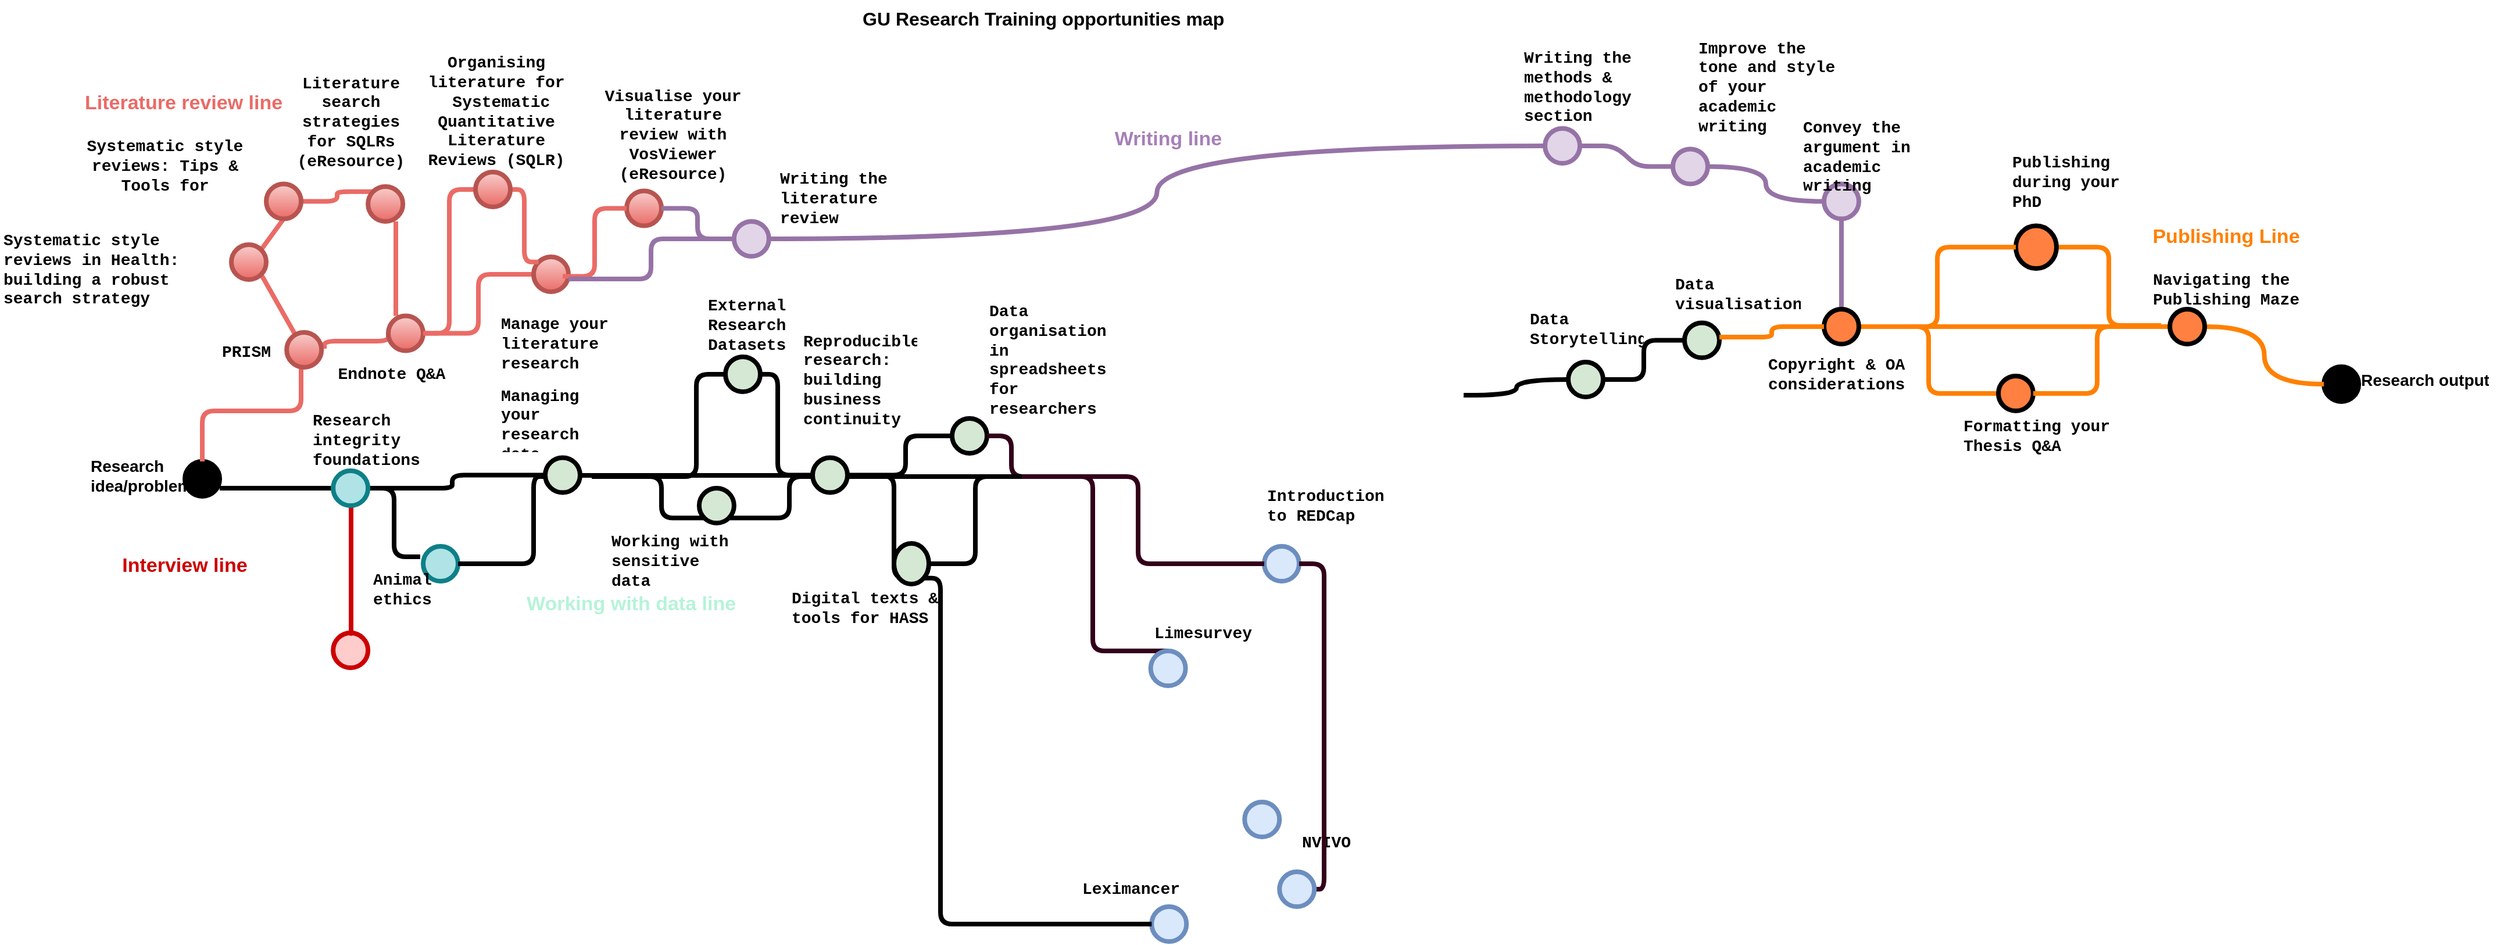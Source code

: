 <mxfile version="20.8.3" type="github">
  <diagram id="yPxyJZ8AM_hMuL3Unpa9" name="Train-ing map">
    <mxGraphModel dx="2534" dy="874" grid="1" gridSize="10" guides="1" tooltips="1" connect="1" arrows="1" fold="1" page="1" pageScale="1" pageWidth="1100" pageHeight="850" math="0" shadow="0">
      <root>
        <mxCell id="0" />
        <mxCell id="1" parent="0" />
        <mxCell id="uWUnNED6HEl2aK5fdaIb-10" value="" style="verticalLabelPosition=bottom;verticalAlign=top;html=1;strokeWidth=4;shape=mxgraph.flowchart.on-page_reference;plain-blue;gradientColor=none;fillColor=#000000;strokeColor=#000000;rounded=1;" parent="1" vertex="1">
          <mxGeometry x="-510" y="417" width="30" height="30" as="geometry" />
        </mxCell>
        <mxCell id="uWUnNED6HEl2aK5fdaIb-80" value="" style="edgeStyle=orthogonalEdgeStyle;curved=1;rounded=1;orthogonalLoop=1;jettySize=auto;html=1;endArrow=none;endFill=0;strokeWidth=4;fontSize=12;verticalAlign=top;fillColor=#e1d5e7;strokeColor=#9673a6;gradientColor=#EA6B66;startArrow=none;exitX=0.5;exitY=1;exitDx=0;exitDy=0;exitPerimeter=0;" parent="1" source="DearfV66aNQ_4xWSn69P-69" edge="1">
          <mxGeometry relative="1" as="geometry">
            <mxPoint x="915" y="290" as="targetPoint" />
            <mxPoint x="370" y="281" as="sourcePoint" />
          </mxGeometry>
        </mxCell>
        <mxCell id="DearfV66aNQ_4xWSn69P-120" style="edgeStyle=elbowEdgeStyle;rounded=0;orthogonalLoop=1;jettySize=auto;html=1;exitX=1;exitY=0.5;exitDx=0;exitDy=0;exitPerimeter=0;strokeColor=#FF8000;fontFamily=Courier New;fontSize=17;fontColor=#ff8000;" edge="1" parent="1" source="uWUnNED6HEl2aK5fdaIb-109">
          <mxGeometry relative="1" as="geometry">
            <mxPoint x="1350" y="357" as="targetPoint" />
          </mxGeometry>
        </mxCell>
        <mxCell id="uWUnNED6HEl2aK5fdaIb-109" value="" style="verticalLabelPosition=bottom;verticalAlign=top;html=1;strokeWidth=4;shape=mxgraph.flowchart.on-page_reference;plain-blue;gradientColor=none;strokeColor=#000000;fillColor=#000000;rounded=1;" parent="1" vertex="1">
          <mxGeometry x="1330" y="335.5" width="30" height="30" as="geometry" />
        </mxCell>
        <mxCell id="uWUnNED6HEl2aK5fdaIb-13" value="Systematic style reviews: Tips &amp;amp; Tools for getting from start to finish" style="text;html=1;strokeColor=none;fillColor=none;align=center;verticalAlign=middle;whiteSpace=wrap;overflow=hidden;fontSize=14;fontStyle=1;fontFamily=Courier New;rounded=1;" parent="1" vertex="1">
          <mxGeometry x="-597.76" y="135.75" width="141.62" height="55" as="geometry" />
        </mxCell>
        <mxCell id="uWUnNED6HEl2aK5fdaIb-19" value="" style="verticalLabelPosition=bottom;verticalAlign=top;html=1;strokeWidth=4;shape=mxgraph.flowchart.on-page_reference;strokeColor=#9673a6;fillColor=#e1d5e7;rounded=1;" parent="1" vertex="1">
          <mxGeometry x="-37.57" y="210.5" width="30" height="30" as="geometry" />
        </mxCell>
        <mxCell id="uWUnNED6HEl2aK5fdaIb-20" value="Systematic style reviews in Health: building a robust search strategy" style="text;html=1;strokeColor=none;fillColor=none;align=left;verticalAlign=middle;whiteSpace=wrap;overflow=hidden;fontSize=14;fontStyle=1;fontFamily=Courier New;rounded=1;" parent="1" vertex="1">
          <mxGeometry x="-668.37" y="214.25" width="200" height="74.5" as="geometry" />
        </mxCell>
        <mxCell id="uWUnNED6HEl2aK5fdaIb-71" value="" style="edgeStyle=elbowEdgeStyle;rounded=1;orthogonalLoop=1;jettySize=auto;html=1;endArrow=none;endFill=0;strokeWidth=4;startArrow=none;" parent="1" source="DearfV66aNQ_4xWSn69P-107" target="uWUnNED6HEl2aK5fdaIb-70" edge="1">
          <mxGeometry relative="1" as="geometry">
            <Array as="points">
              <mxPoint x="110" y="410" />
              <mxPoint x="200" y="430" />
            </Array>
          </mxGeometry>
        </mxCell>
        <mxCell id="uWUnNED6HEl2aK5fdaIb-69" value="" style="verticalLabelPosition=bottom;verticalAlign=top;html=1;strokeWidth=4;shape=mxgraph.flowchart.on-page_reference;plain-purple;gradientColor=none;strokeColor=#000000;fillColor=#D5E8D4;rounded=1;" parent="1" vertex="1">
          <mxGeometry x="-200" y="413.75" width="30" height="30" as="geometry" />
        </mxCell>
        <mxCell id="uWUnNED6HEl2aK5fdaIb-78" value="" style="edgeStyle=elbowEdgeStyle;rounded=1;orthogonalLoop=1;jettySize=auto;html=1;endArrow=none;endFill=0;strokeWidth=4;startArrow=none;fontSize=12;verticalAlign=top;fillColor=#dae8fc;strokeColor=#33001A;entryX=0.5;entryY=0;entryDx=0;entryDy=0;entryPerimeter=0;" parent="1" target="uWUnNED6HEl2aK5fdaIb-84" edge="1">
          <mxGeometry relative="1" as="geometry">
            <mxPoint x="206" y="430" as="sourcePoint" />
            <mxPoint x="250" y="430" as="targetPoint" />
          </mxGeometry>
        </mxCell>
        <mxCell id="uWUnNED6HEl2aK5fdaIb-70" value="" style="verticalLabelPosition=bottom;verticalAlign=top;html=1;strokeWidth=4;shape=mxgraph.flowchart.on-page_reference;plain-purple;gradientColor=none;strokeColor=#000000;fillColor=#D5E8D4;rounded=1;" parent="1" vertex="1">
          <mxGeometry x="150" y="379.94" width="30" height="30" as="geometry" />
        </mxCell>
        <mxCell id="uWUnNED6HEl2aK5fdaIb-96" value="" style="edgeStyle=elbowEdgeStyle;rounded=1;orthogonalLoop=1;jettySize=auto;html=1;endArrow=none;endFill=0;strokeWidth=4;fontFamily=Courier New;fontColor=#009900;" parent="1" source="uWUnNED6HEl2aK5fdaIb-77" target="uWUnNED6HEl2aK5fdaIb-95" edge="1">
          <mxGeometry relative="1" as="geometry" />
        </mxCell>
        <mxCell id="uWUnNED6HEl2aK5fdaIb-95" value="" style="verticalLabelPosition=bottom;verticalAlign=top;html=1;strokeWidth=4;shape=mxgraph.flowchart.on-page_reference;plain-purple;gradientColor=none;strokeColor=#000000;fillColor=#D5E8D4;rounded=1;" parent="1" vertex="1">
          <mxGeometry x="780" y="297.75" width="30" height="30" as="geometry" />
        </mxCell>
        <mxCell id="uWUnNED6HEl2aK5fdaIb-86" value="Manage your literature research" style="text;html=1;strokeColor=none;fillColor=none;align=left;verticalAlign=middle;whiteSpace=wrap;overflow=hidden;fontSize=14;fontStyle=1;fontFamily=Courier New;rounded=1;" parent="1" vertex="1">
          <mxGeometry x="-240" y="286" width="110" height="60" as="geometry" />
        </mxCell>
        <mxCell id="uWUnNED6HEl2aK5fdaIb-88" value="Research idea/problem" style="text;html=1;strokeColor=none;fillColor=none;align=left;verticalAlign=middle;whiteSpace=wrap;overflow=hidden;fontSize=14;fontStyle=1;fontColor=#000000;rounded=1;" parent="1" vertex="1">
          <mxGeometry x="-593.25" y="406" width="113.25" height="45" as="geometry" />
        </mxCell>
        <mxCell id="uWUnNED6HEl2aK5fdaIb-90" value="Literature review line" style="text;html=1;strokeColor=none;fillColor=none;align=left;verticalAlign=middle;whiteSpace=wrap;overflow=hidden;fontSize=17;fontStyle=1;fontColor=#EA6B66;rounded=1;" parent="1" vertex="1">
          <mxGeometry x="-597.76" y="95.25" width="176.75" height="27.75" as="geometry" />
        </mxCell>
        <mxCell id="uWUnNED6HEl2aK5fdaIb-107" value="" style="edgeStyle=elbowEdgeStyle;rounded=1;orthogonalLoop=1;jettySize=auto;html=1;endArrow=none;endFill=0;strokeWidth=4;fontFamily=Helvetica;fontColor=default;startArrow=none;strokeColor=#FF8000;fontSize=12;verticalAlign=top;fillColor=#ff8040;gradientColor=none;" parent="1" source="DearfV66aNQ_4xWSn69P-78" target="uWUnNED6HEl2aK5fdaIb-106" edge="1">
          <mxGeometry relative="1" as="geometry" />
        </mxCell>
        <mxCell id="DearfV66aNQ_4xWSn69P-82" style="edgeStyle=elbowEdgeStyle;rounded=1;orthogonalLoop=1;jettySize=auto;html=1;strokeColor=#FF8000;fontFamily=Helvetica;fontSize=12;fontColor=default;endArrow=none;endFill=0;strokeWidth=4;startArrow=none;verticalAlign=top;fillColor=#ff8040;gradientColor=none;exitX=1;exitY=0.5;exitDx=0;exitDy=0;exitPerimeter=0;" edge="1" parent="1" source="uWUnNED6HEl2aK5fdaIb-104">
          <mxGeometry relative="1" as="geometry">
            <mxPoint x="1190" y="300" as="targetPoint" />
            <mxPoint x="1180" y="230" as="sourcePoint" />
          </mxGeometry>
        </mxCell>
        <mxCell id="uWUnNED6HEl2aK5fdaIb-104" value="" style="verticalLabelPosition=bottom;verticalAlign=top;html=1;strokeWidth=4;shape=mxgraph.flowchart.on-page_reference;plain-purple;gradientColor=none;strokeColor=#000000;fillColor=#ff8040;rounded=1;" parent="1" vertex="1">
          <mxGeometry x="1065" y="214.25" width="35" height="36.75" as="geometry" />
        </mxCell>
        <mxCell id="uWUnNED6HEl2aK5fdaIb-115" style="edgeStyle=orthogonalEdgeStyle;curved=1;rounded=1;orthogonalLoop=1;jettySize=auto;html=1;entryX=0;entryY=0.5;entryDx=0;entryDy=0;entryPerimeter=0;endArrow=none;endFill=0;strokeWidth=4;fontFamily=Helvetica;fontColor=default;strokeColor=#FF8000;startArrow=none;fontSize=12;verticalAlign=top;fillColor=#ff8040;gradientColor=none;" parent="1" source="uWUnNED6HEl2aK5fdaIb-106" target="uWUnNED6HEl2aK5fdaIb-109" edge="1">
          <mxGeometry relative="1" as="geometry" />
        </mxCell>
        <mxCell id="uWUnNED6HEl2aK5fdaIb-106" value="" style="verticalLabelPosition=bottom;verticalAlign=top;html=1;strokeWidth=4;shape=mxgraph.flowchart.on-page_reference;plain-purple;gradientColor=none;strokeColor=#000000;fillColor=#ff8040;rounded=1;" parent="1" vertex="1">
          <mxGeometry x="1197.5" y="286" width="30" height="30" as="geometry" />
        </mxCell>
        <UserObject label="GU Research Training opportunities map" link="https://nvie.com/posts/a-successful-git-branching-model/" id="9hBKPDzoitwpIBdzFDQ7-2">
          <mxCell style="text;whiteSpace=wrap;html=1;fontStyle=1;fontSize=16;rounded=1;" parent="1" vertex="1">
            <mxGeometry x="70.75" y="20" width="427.75" height="20" as="geometry" />
          </mxCell>
        </UserObject>
        <mxCell id="9hBKPDzoitwpIBdzFDQ7-15" value="Research output" style="text;html=1;strokeColor=none;fillColor=none;align=left;verticalAlign=middle;whiteSpace=wrap;overflow=hidden;fontSize=14;fontStyle=1;fontColor=#000000;rounded=1;fontFamily=Helvetica;" parent="1" vertex="1">
          <mxGeometry x="1360" y="306" width="120" height="81" as="geometry" />
        </mxCell>
        <mxCell id="DearfV66aNQ_4xWSn69P-24" value="" style="rounded=1;html=1;jettySize=auto;orthogonalLoop=1;plain-blue;endArrow=none;endFill=0;strokeWidth=4;strokeColor=#EA6B66;startArrow=none;edgeStyle=elbowEdgeStyle;" edge="1" parent="1" source="DearfV66aNQ_4xWSn69P-27" target="9hBKPDzoitwpIBdzFDQ7-16">
          <mxGeometry x="292.25" y="211" as="geometry">
            <mxPoint x="310" y="150" as="targetPoint" />
            <mxPoint x="-331.75" y="384" as="sourcePoint" />
          </mxGeometry>
        </mxCell>
        <mxCell id="DearfV66aNQ_4xWSn69P-25" value="" style="rounded=1;html=1;jettySize=auto;orthogonalLoop=1;plain-blue;endArrow=none;endFill=0;strokeWidth=4;strokeColor=#EA6B66;exitX=0.5;exitY=0;exitDx=0;exitDy=0;exitPerimeter=0;entryX=1;entryY=0.75;entryDx=0;entryDy=0;edgeStyle=elbowEdgeStyle;" edge="1" parent="1" source="uWUnNED6HEl2aK5fdaIb-10" target="DearfV66aNQ_4xWSn69P-75">
          <mxGeometry x="292.25" y="211" as="geometry">
            <mxPoint x="310" y="150" as="targetPoint" />
            <mxPoint x="-331.75" y="384" as="sourcePoint" />
          </mxGeometry>
        </mxCell>
        <mxCell id="DearfV66aNQ_4xWSn69P-31" value="Literature search strategies for SQLRs (eResource)" style="text;whiteSpace=wrap;html=1;fontSize=14;fontFamily=Courier New;fontColor=default;align=center;verticalAlign=middle;fontStyle=1;rounded=1;" vertex="1" parent="1">
          <mxGeometry x="-422.43" y="80" width="110" height="90" as="geometry" />
        </mxCell>
        <mxCell id="DearfV66aNQ_4xWSn69P-46" style="rounded=1;orthogonalLoop=1;jettySize=auto;html=1;exitX=0.855;exitY=0.145;exitDx=0;exitDy=0;exitPerimeter=0;entryX=0.5;entryY=1;entryDx=0;entryDy=0;entryPerimeter=0;strokeColor=#EA6B66;fontFamily=Helvetica;fontSize=11;fontColor=default;endArrow=none;gradientColor=#7EA6E0;fillColor=#DAE8FC;endFill=0;strokeWidth=4;" edge="1" parent="1" source="DearfV66aNQ_4xWSn69P-22" target="DearfV66aNQ_4xWSn69P-13">
          <mxGeometry relative="1" as="geometry" />
        </mxCell>
        <mxCell id="DearfV66aNQ_4xWSn69P-50" style="rounded=1;orthogonalLoop=1;jettySize=auto;html=1;entryX=0;entryY=0.5;entryDx=0;entryDy=0;entryPerimeter=0;strokeColor=#EA6B66;fontFamily=Helvetica;fontSize=11;fontColor=default;endArrow=none;gradientColor=#7EA6E0;fillColor=#DAE8FC;endFill=0;strokeWidth=4;startArrow=none;edgeStyle=elbowEdgeStyle;elbow=vertical;" edge="1" parent="1" target="9hBKPDzoitwpIBdzFDQ7-16">
          <mxGeometry relative="1" as="geometry">
            <mxPoint x="-390" y="320" as="sourcePoint" />
          </mxGeometry>
        </mxCell>
        <mxCell id="DearfV66aNQ_4xWSn69P-93" style="rounded=1;orthogonalLoop=1;jettySize=auto;html=1;exitX=0.855;exitY=0.855;exitDx=0;exitDy=0;exitPerimeter=0;entryX=1;entryY=0.25;entryDx=0;entryDy=0;strokeColor=#EA6B66;fontFamily=Helvetica;fontSize=11;fontColor=default;endArrow=none;gradientColor=#7EA6E0;fillColor=#DAE8FC;endFill=0;strokeWidth=4;" edge="1" parent="1" source="DearfV66aNQ_4xWSn69P-22" target="DearfV66aNQ_4xWSn69P-75">
          <mxGeometry relative="1" as="geometry" />
        </mxCell>
        <mxCell id="DearfV66aNQ_4xWSn69P-22" value="" style="verticalLabelPosition=bottom;verticalAlign=top;html=1;strokeWidth=4;shape=mxgraph.flowchart.on-page_reference;plain-blue;gradientColor=#EA6B66;strokeColor=#B85450;fillColor=#F8CECC;rounded=1;" vertex="1" parent="1">
          <mxGeometry x="-470" y="230.5" width="30" height="30" as="geometry" />
        </mxCell>
        <mxCell id="DearfV66aNQ_4xWSn69P-53" value="" style="edgeStyle=elbowEdgeStyle;rounded=1;orthogonalLoop=1;jettySize=auto;html=1;strokeColor=#EA6B66;fontFamily=Helvetica;fontSize=11;fontColor=default;endArrow=none;gradientColor=#7EA6E0;fillColor=#DAE8FC;endFill=0;strokeWidth=4;startArrow=none;" edge="1" parent="1" source="9hBKPDzoitwpIBdzFDQ7-16" target="DearfV66aNQ_4xWSn69P-52">
          <mxGeometry relative="1" as="geometry">
            <mxPoint x="-70" y="240" as="sourcePoint" />
          </mxGeometry>
        </mxCell>
        <mxCell id="9hBKPDzoitwpIBdzFDQ7-16" value="" style="verticalLabelPosition=bottom;verticalAlign=top;html=1;strokeWidth=4;shape=mxgraph.flowchart.on-page_reference;plain-blue;gradientColor=#EA6B66;strokeColor=#B85450;fillColor=#F8CECC;rounded=1;" parent="1" vertex="1">
          <mxGeometry x="-335" y="291.75" width="30" height="30" as="geometry" />
        </mxCell>
        <mxCell id="DearfV66aNQ_4xWSn69P-34" value="Endnote Q&amp;A" style="text;whiteSpace=wrap;html=1;fontSize=14;fontFamily=Courier New;fontColor=default;align=center;verticalAlign=middle;fontStyle=1;rounded=1;" vertex="1" parent="1">
          <mxGeometry x="-392.43" y="321.5" width="120" height="40" as="geometry" />
        </mxCell>
        <mxCell id="DearfV66aNQ_4xWSn69P-37" value="" style="edgeStyle=elbowEdgeStyle;rounded=1;orthogonalLoop=1;jettySize=auto;html=1;fontSize=11;endArrow=none;endFill=0;strokeWidth=4;entryX=0;entryY=0.5;entryDx=0;entryDy=0;entryPerimeter=0;fillColor=#DAE8FC;strokeColor=#EA6B66;gradientColor=#7EA6E0;startArrow=none;" edge="1" parent="1" source="9hBKPDzoitwpIBdzFDQ7-16" target="DearfV66aNQ_4xWSn69P-35">
          <mxGeometry relative="1" as="geometry">
            <mxPoint x="650" y="120" as="targetPoint" />
            <mxPoint x="-15" y="210" as="sourcePoint" />
          </mxGeometry>
        </mxCell>
        <mxCell id="DearfV66aNQ_4xWSn69P-35" value="" style="verticalLabelPosition=bottom;verticalAlign=top;html=1;strokeWidth=4;shape=mxgraph.flowchart.on-page_reference;plain-blue;gradientColor=#EA6B66;strokeColor=#B85450;fillColor=#F8CECC;rounded=1;" vertex="1" parent="1">
          <mxGeometry x="-210" y="241" width="30" height="30" as="geometry" />
        </mxCell>
        <mxCell id="DearfV66aNQ_4xWSn69P-48" style="rounded=1;orthogonalLoop=1;jettySize=auto;html=1;exitX=1;exitY=0.5;exitDx=0;exitDy=0;exitPerimeter=0;entryX=0.145;entryY=0.145;entryDx=0;entryDy=0;entryPerimeter=0;strokeColor=#EA6B66;fontFamily=Helvetica;fontSize=11;fontColor=default;endArrow=none;gradientColor=#7EA6E0;fillColor=#DAE8FC;endFill=0;strokeWidth=4;edgeStyle=elbowEdgeStyle;" edge="1" parent="1" source="DearfV66aNQ_4xWSn69P-13" target="DearfV66aNQ_4xWSn69P-27">
          <mxGeometry relative="1" as="geometry" />
        </mxCell>
        <mxCell id="DearfV66aNQ_4xWSn69P-13" value="" style="verticalLabelPosition=bottom;verticalAlign=top;html=1;strokeWidth=4;shape=mxgraph.flowchart.on-page_reference;plain-blue;gradientColor=#EA6B66;strokeColor=#B85450;fillColor=#F8CECC;rounded=1;" vertex="1" parent="1">
          <mxGeometry x="-440" y="178.25" width="30" height="30" as="geometry" />
        </mxCell>
        <mxCell id="DearfV66aNQ_4xWSn69P-27" value="" style="verticalLabelPosition=bottom;verticalAlign=top;html=1;strokeWidth=4;shape=mxgraph.flowchart.on-page_reference;plain-blue;gradientColor=#EA6B66;strokeColor=#B85450;fillColor=#F8CECC;rounded=1;" vertex="1" parent="1">
          <mxGeometry x="-352.43" y="180.5" width="30" height="30" as="geometry" />
        </mxCell>
        <mxCell id="DearfV66aNQ_4xWSn69P-57" style="edgeStyle=elbowEdgeStyle;rounded=1;orthogonalLoop=1;jettySize=auto;html=1;exitX=1;exitY=0.5;exitDx=0;exitDy=0;exitPerimeter=0;entryX=0.145;entryY=0.145;entryDx=0;entryDy=0;entryPerimeter=0;strokeColor=#EA6B66;fontFamily=Helvetica;fontSize=11;fontColor=default;endArrow=none;gradientColor=#7EA6E0;fillColor=#DAE8FC;endFill=0;strokeWidth=4;startArrow=none;" edge="1" parent="1" source="DearfV66aNQ_4xWSn69P-52" target="DearfV66aNQ_4xWSn69P-35">
          <mxGeometry relative="1" as="geometry" />
        </mxCell>
        <mxCell id="DearfV66aNQ_4xWSn69P-52" value="" style="verticalLabelPosition=bottom;verticalAlign=top;html=1;strokeWidth=4;shape=mxgraph.flowchart.on-page_reference;plain-blue;gradientColor=#EA6B66;strokeColor=#B85450;fillColor=#F8CECC;rounded=1;" vertex="1" parent="1">
          <mxGeometry x="-260" y="168" width="30" height="30" as="geometry" />
        </mxCell>
        <mxCell id="DearfV66aNQ_4xWSn69P-59" value="Writing the literature review" style="text;html=1;strokeColor=none;fillColor=none;align=left;verticalAlign=middle;whiteSpace=wrap;overflow=hidden;fontSize=14;fontStyle=1;fontFamily=Courier New;rounded=1;" vertex="1" parent="1">
          <mxGeometry y="160.5" width="110" height="60" as="geometry" />
        </mxCell>
        <mxCell id="DearfV66aNQ_4xWSn69P-62" value="" style="edgeStyle=orthogonalEdgeStyle;curved=1;rounded=1;orthogonalLoop=1;jettySize=auto;html=1;endArrow=none;endFill=0;strokeWidth=4;entryX=0;entryY=0.5;entryDx=0;entryDy=0;entryPerimeter=0;fontSize=12;verticalAlign=top;fillColor=#e1d5e7;strokeColor=#9673a6;gradientColor=#EA6B66;" edge="1" parent="1" source="uWUnNED6HEl2aK5fdaIb-19" target="DearfV66aNQ_4xWSn69P-60">
          <mxGeometry relative="1" as="geometry">
            <mxPoint x="1150" y="325" as="targetPoint" />
            <mxPoint x="550" y="281" as="sourcePoint" />
          </mxGeometry>
        </mxCell>
        <mxCell id="DearfV66aNQ_4xWSn69P-60" value="" style="verticalLabelPosition=bottom;verticalAlign=top;html=1;strokeWidth=4;shape=mxgraph.flowchart.on-page_reference;strokeColor=#9673a6;fillColor=#e1d5e7;rounded=1;" vertex="1" parent="1">
          <mxGeometry x="660" y="130.5" width="30" height="30" as="geometry" />
        </mxCell>
        <mxCell id="DearfV66aNQ_4xWSn69P-63" value="Writing the methods &amp;amp; methodology section" style="text;html=1;strokeColor=none;fillColor=none;align=left;verticalAlign=middle;whiteSpace=wrap;overflow=hidden;fontSize=14;fontStyle=1;fontFamily=Courier New;rounded=1;" vertex="1" parent="1">
          <mxGeometry x="640" y="60" width="110" height="70.5" as="geometry" />
        </mxCell>
        <mxCell id="DearfV66aNQ_4xWSn69P-66" value="" style="edgeStyle=entityRelationEdgeStyle;rounded=1;orthogonalLoop=1;jettySize=auto;html=1;endArrow=none;endFill=0;strokeWidth=4;entryX=0;entryY=0.5;entryDx=0;entryDy=0;entryPerimeter=0;fontSize=12;verticalAlign=top;fillColor=#e1d5e7;strokeColor=#9673a6;gradientColor=#EA6B66;startArrow=none;" edge="1" parent="1" source="DearfV66aNQ_4xWSn69P-60" target="DearfV66aNQ_4xWSn69P-64">
          <mxGeometry relative="1" as="geometry">
            <mxPoint x="1150" y="325" as="targetPoint" />
            <mxPoint x="726.75" y="286" as="sourcePoint" />
          </mxGeometry>
        </mxCell>
        <mxCell id="DearfV66aNQ_4xWSn69P-64" value="" style="verticalLabelPosition=bottom;verticalAlign=top;html=1;strokeWidth=4;shape=mxgraph.flowchart.on-page_reference;strokeColor=#9673a6;fillColor=#e1d5e7;rounded=1;" vertex="1" parent="1">
          <mxGeometry x="770" y="148.25" width="30" height="30" as="geometry" />
        </mxCell>
        <mxCell id="DearfV66aNQ_4xWSn69P-67" value="Improve the tone and style of your academic writing" style="text;html=1;strokeColor=none;fillColor=none;align=left;verticalAlign=middle;whiteSpace=wrap;overflow=hidden;fontSize=14;fontStyle=1;fontFamily=Courier New;rounded=1;" vertex="1" parent="1">
          <mxGeometry x="790" y="49.75" width="130" height="91" as="geometry" />
        </mxCell>
        <mxCell id="DearfV66aNQ_4xWSn69P-70" value="" style="edgeStyle=orthogonalEdgeStyle;curved=1;rounded=1;orthogonalLoop=1;jettySize=auto;html=1;endArrow=none;endFill=0;strokeWidth=4;entryX=0;entryY=0.5;entryDx=0;entryDy=0;entryPerimeter=0;fontSize=12;verticalAlign=top;fillColor=#e1d5e7;strokeColor=#9673a6;gradientColor=#EA6B66;startArrow=none;" edge="1" parent="1" source="DearfV66aNQ_4xWSn69P-64" target="DearfV66aNQ_4xWSn69P-69">
          <mxGeometry relative="1" as="geometry">
            <mxPoint x="1150" y="325" as="targetPoint" />
            <mxPoint x="860" y="291" as="sourcePoint" />
          </mxGeometry>
        </mxCell>
        <mxCell id="DearfV66aNQ_4xWSn69P-69" value="" style="verticalLabelPosition=bottom;verticalAlign=top;html=1;strokeWidth=4;shape=mxgraph.flowchart.on-page_reference;strokeColor=#9673a6;fillColor=#e1d5e7;rounded=1;" vertex="1" parent="1">
          <mxGeometry x="900" y="178.25" width="30" height="30" as="geometry" />
        </mxCell>
        <mxCell id="DearfV66aNQ_4xWSn69P-71" value="Convey the argument in academic writing" style="text;html=1;strokeColor=none;fillColor=none;align=left;verticalAlign=middle;whiteSpace=wrap;overflow=hidden;fontSize=14;fontStyle=1;fontFamily=Courier New;rounded=1;" vertex="1" parent="1">
          <mxGeometry x="880" y="109" width="130" height="91" as="geometry" />
        </mxCell>
        <mxCell id="DearfV66aNQ_4xWSn69P-73" value="" style="verticalLabelPosition=bottom;verticalAlign=top;html=1;strokeWidth=4;shape=mxgraph.flowchart.on-page_reference;plain-blue;gradientColor=#EA6B66;strokeColor=#B85450;fillColor=#F8CECC;rounded=1;" vertex="1" parent="1">
          <mxGeometry x="-422.43" y="306" width="30" height="30" as="geometry" />
        </mxCell>
        <mxCell id="DearfV66aNQ_4xWSn69P-75" value="PRISM" style="text;html=1;strokeColor=none;fillColor=none;align=left;verticalAlign=middle;whiteSpace=wrap;overflow=hidden;fontSize=14;fontStyle=1;fontFamily=Courier New;rounded=1;" vertex="1" parent="1">
          <mxGeometry x="-480" y="310" width="70" height="26.75" as="geometry" />
        </mxCell>
        <mxCell id="DearfV66aNQ_4xWSn69P-76" value="Publishing during your PhD" style="text;html=1;strokeColor=none;fillColor=none;align=left;verticalAlign=middle;whiteSpace=wrap;overflow=hidden;fontSize=14;fontStyle=1;fontFamily=Courier New;rounded=1;" vertex="1" parent="1">
          <mxGeometry x="1060" y="144" width="100" height="66.5" as="geometry" />
        </mxCell>
        <mxCell id="DearfV66aNQ_4xWSn69P-77" value="Navigating the Publishing Maze " style="text;html=1;strokeColor=none;fillColor=none;align=left;verticalAlign=middle;whiteSpace=wrap;overflow=hidden;fontSize=14;fontStyle=1;fontFamily=Courier New;rounded=1;" vertex="1" parent="1">
          <mxGeometry x="1180.81" y="241" width="130" height="55" as="geometry" />
        </mxCell>
        <mxCell id="DearfV66aNQ_4xWSn69P-79" value="" style="edgeStyle=elbowEdgeStyle;rounded=1;orthogonalLoop=1;jettySize=auto;html=1;endArrow=none;endFill=0;strokeWidth=4;fontFamily=Helvetica;fontColor=default;strokeColor=#FF8000;startArrow=none;fontSize=12;verticalAlign=top;fillColor=#ff8040;gradientColor=none;" edge="1" parent="1" source="uWUnNED6HEl2aK5fdaIb-104" target="DearfV66aNQ_4xWSn69P-78">
          <mxGeometry relative="1" as="geometry">
            <mxPoint x="920" y="349" as="sourcePoint" />
            <mxPoint x="1260" y="356.5" as="targetPoint" />
          </mxGeometry>
        </mxCell>
        <mxCell id="DearfV66aNQ_4xWSn69P-125" style="edgeStyle=elbowEdgeStyle;rounded=1;orthogonalLoop=1;jettySize=auto;html=1;exitX=1;exitY=0.5;exitDx=0;exitDy=0;exitPerimeter=0;strokeColor=#FF8000;fontFamily=Helvetica;fontSize=12;fontColor=default;endArrow=none;verticalAlign=top;endFill=0;strokeWidth=4;startArrow=none;fillColor=#ff8040;gradientColor=none;entryX=0;entryY=0.5;entryDx=0;entryDy=0;entryPerimeter=0;" edge="1" parent="1" source="DearfV66aNQ_4xWSn69P-78" target="DearfV66aNQ_4xWSn69P-124">
          <mxGeometry relative="1" as="geometry">
            <mxPoint x="1040" y="380" as="targetPoint" />
          </mxGeometry>
        </mxCell>
        <mxCell id="DearfV66aNQ_4xWSn69P-78" value="" style="verticalLabelPosition=bottom;verticalAlign=top;html=1;strokeWidth=4;shape=mxgraph.flowchart.on-page_reference;plain-purple;gradientColor=none;strokeColor=#000000;fillColor=#ff8040;rounded=1;" vertex="1" parent="1">
          <mxGeometry x="900" y="286" width="30" height="30" as="geometry" />
        </mxCell>
        <mxCell id="DearfV66aNQ_4xWSn69P-87" value="External Research Datasets" style="text;html=1;strokeColor=none;fillColor=none;align=left;verticalAlign=middle;whiteSpace=wrap;overflow=hidden;fontSize=14;fontStyle=1;fontFamily=Courier New;rounded=1;" vertex="1" parent="1">
          <mxGeometry x="-62.43" y="262.25" width="110" height="74.5" as="geometry" />
        </mxCell>
        <mxCell id="DearfV66aNQ_4xWSn69P-89" value="" style="edgeStyle=elbowEdgeStyle;rounded=1;orthogonalLoop=1;jettySize=auto;html=1;endArrow=none;endFill=0;strokeWidth=4;startArrow=none;" edge="1" parent="1" source="DearfV66aNQ_4xWSn69P-165">
          <mxGeometry relative="1" as="geometry">
            <mxPoint x="120" y="500" as="sourcePoint" />
            <mxPoint x="-480" y="440" as="targetPoint" />
          </mxGeometry>
        </mxCell>
        <mxCell id="DearfV66aNQ_4xWSn69P-86" value="Managing your research data" style="text;html=1;strokeColor=none;fillColor=none;align=left;verticalAlign=middle;whiteSpace=wrap;overflow=hidden;fontSize=14;fontStyle=1;fontFamily=Courier New;rounded=1;" vertex="1" parent="1">
          <mxGeometry x="-240" y="349.94" width="110" height="60" as="geometry" />
        </mxCell>
        <mxCell id="DearfV66aNQ_4xWSn69P-97" value="" style="verticalLabelPosition=bottom;verticalAlign=top;html=1;strokeWidth=4;shape=mxgraph.flowchart.on-page_reference;plain-purple;gradientColor=none;strokeColor=#000000;fillColor=#D5E8D4;rounded=1;" vertex="1" parent="1">
          <mxGeometry x="-45" y="327" width="30" height="30" as="geometry" />
        </mxCell>
        <mxCell id="DearfV66aNQ_4xWSn69P-99" value="" style="endArrow=none;html=1;rounded=1;strokeColor=default;fontFamily=Helvetica;fontSize=11;fontColor=default;exitX=0;exitY=0.5;exitDx=0;exitDy=0;align=center;fillColor=none;gradientColor=none;fontStyle=1;endFill=0;strokeWidth=4;edgeStyle=elbowEdgeStyle;exitPerimeter=0;" edge="1" parent="1" source="DearfV66aNQ_4xWSn69P-97">
          <mxGeometry width="50" height="50" relative="1" as="geometry">
            <mxPoint x="160" y="500" as="sourcePoint" />
            <mxPoint x="-120" y="430" as="targetPoint" />
            <Array as="points">
              <mxPoint x="-70" y="400" />
              <mxPoint x="-90" y="430" />
            </Array>
          </mxGeometry>
        </mxCell>
        <mxCell id="DearfV66aNQ_4xWSn69P-103" value="" style="endArrow=none;html=1;rounded=1;strokeColor=default;fontFamily=Helvetica;fontSize=11;fontColor=default;align=center;fillColor=none;gradientColor=none;fontStyle=1;endFill=0;strokeWidth=4;edgeStyle=elbowEdgeStyle;exitX=0.145;exitY=0.855;exitDx=0;exitDy=0;exitPerimeter=0;" edge="1" parent="1" source="DearfV66aNQ_4xWSn69P-111">
          <mxGeometry width="50" height="50" relative="1" as="geometry">
            <mxPoint x="-70" y="497" as="sourcePoint" />
            <mxPoint x="-160" y="430" as="targetPoint" />
            <Array as="points">
              <mxPoint x="-100" y="440" />
            </Array>
          </mxGeometry>
        </mxCell>
        <mxCell id="DearfV66aNQ_4xWSn69P-104" value="Digital texts &amp;amp; tools for HASS" style="text;html=1;strokeColor=none;fillColor=none;align=left;verticalAlign=middle;whiteSpace=wrap;overflow=hidden;fontSize=14;fontStyle=1;fontFamily=Courier New;rounded=1;" vertex="1" parent="1">
          <mxGeometry x="10" y="505.5" width="140" height="74.5" as="geometry" />
        </mxCell>
        <mxCell id="DearfV66aNQ_4xWSn69P-105" value="" style="endArrow=none;html=1;rounded=1;strokeColor=default;fontFamily=Helvetica;fontSize=11;fontColor=default;align=center;fillColor=none;gradientColor=none;fontStyle=1;endFill=0;strokeWidth=4;edgeStyle=elbowEdgeStyle;startArrow=none;entryX=1;entryY=0.5;entryDx=0;entryDy=0;entryPerimeter=0;" edge="1" parent="1" source="DearfV66aNQ_4xWSn69P-107" target="DearfV66aNQ_4xWSn69P-97">
          <mxGeometry width="50" height="50" relative="1" as="geometry">
            <mxPoint x="390" y="430" as="sourcePoint" />
            <mxPoint x="20" y="360" as="targetPoint" />
            <Array as="points">
              <mxPoint y="360" />
            </Array>
          </mxGeometry>
        </mxCell>
        <mxCell id="DearfV66aNQ_4xWSn69P-108" value="" style="edgeStyle=elbowEdgeStyle;rounded=1;orthogonalLoop=1;jettySize=auto;html=1;endArrow=none;endFill=0;strokeWidth=4;" edge="1" parent="1" source="uWUnNED6HEl2aK5fdaIb-69" target="DearfV66aNQ_4xWSn69P-107">
          <mxGeometry relative="1" as="geometry">
            <mxPoint x="290" y="430" as="sourcePoint" />
            <mxPoint x="549.75" y="440" as="targetPoint" />
            <Array as="points">
              <mxPoint x="10" y="429" />
              <mxPoint x="-130" y="400" />
            </Array>
          </mxGeometry>
        </mxCell>
        <mxCell id="DearfV66aNQ_4xWSn69P-109" value="Reproducible research: building business continuity" style="text;html=1;strokeColor=none;fillColor=none;align=left;verticalAlign=middle;whiteSpace=wrap;overflow=hidden;fontSize=14;fontStyle=1;fontFamily=Courier New;rounded=1;" vertex="1" parent="1">
          <mxGeometry x="20" y="298.5" width="100" height="96" as="geometry" />
        </mxCell>
        <mxCell id="DearfV66aNQ_4xWSn69P-110" value="Working with sensitive data" style="text;html=1;strokeColor=none;fillColor=none;align=left;verticalAlign=middle;whiteSpace=wrap;overflow=hidden;fontSize=14;fontStyle=1;fontFamily=Courier New;rounded=1;" vertex="1" parent="1">
          <mxGeometry x="-145" y="465.5" width="110" height="74.5" as="geometry" />
        </mxCell>
        <mxCell id="DearfV66aNQ_4xWSn69P-111" value="" style="verticalLabelPosition=bottom;verticalAlign=top;html=1;strokeWidth=4;shape=mxgraph.flowchart.on-page_reference;plain-purple;gradientColor=none;strokeColor=#000000;fillColor=#D5E8D4;rounded=1;" vertex="1" parent="1">
          <mxGeometry x="-67.57" y="440" width="30" height="30" as="geometry" />
        </mxCell>
        <mxCell id="DearfV66aNQ_4xWSn69P-112" value="" style="endArrow=none;html=1;rounded=1;strokeColor=default;fontFamily=Helvetica;fontSize=11;fontColor=default;align=center;fillColor=none;gradientColor=none;fontStyle=1;endFill=0;strokeWidth=4;edgeStyle=elbowEdgeStyle;exitX=0.855;exitY=0.855;exitDx=0;exitDy=0;exitPerimeter=0;" edge="1" parent="1" source="DearfV66aNQ_4xWSn69P-111">
          <mxGeometry width="50" height="50" relative="1" as="geometry">
            <mxPoint x="-40" y="495" as="sourcePoint" />
            <mxPoint x="190" y="430" as="targetPoint" />
            <Array as="points">
              <mxPoint x="10" y="400" />
              <mxPoint y="450" />
              <mxPoint x="110" y="420" />
              <mxPoint x="120" y="420" />
              <mxPoint x="80" y="470" />
            </Array>
          </mxGeometry>
        </mxCell>
        <mxCell id="DearfV66aNQ_4xWSn69P-118" value="Data organisation in spreadsheets for researchers" style="text;html=1;strokeColor=none;fillColor=none;align=left;verticalAlign=middle;whiteSpace=wrap;overflow=hidden;fontSize=14;fontStyle=1;fontFamily=Courier New;rounded=1;" vertex="1" parent="1">
          <mxGeometry x="180" y="277.06" width="110" height="102.88" as="geometry" />
        </mxCell>
        <mxCell id="DearfV66aNQ_4xWSn69P-80" value="Copyright &amp;amp; OA considerations" style="text;html=1;strokeColor=none;fillColor=none;align=left;verticalAlign=middle;whiteSpace=wrap;overflow=hidden;fontSize=14;fontStyle=1;fontFamily=Courier New;rounded=1;" vertex="1" parent="1">
          <mxGeometry x="850" y="297" width="130" height="90" as="geometry" />
        </mxCell>
        <mxCell id="DearfV66aNQ_4xWSn69P-124" value="" style="verticalLabelPosition=bottom;verticalAlign=top;html=1;strokeWidth=4;shape=mxgraph.flowchart.on-page_reference;plain-purple;gradientColor=none;strokeColor=#000000;fillColor=#ff8040;rounded=1;" vertex="1" parent="1">
          <mxGeometry x="1050" y="343.5" width="30" height="30" as="geometry" />
        </mxCell>
        <mxCell id="DearfV66aNQ_4xWSn69P-126" style="edgeStyle=elbowEdgeStyle;rounded=1;orthogonalLoop=1;jettySize=auto;html=1;strokeColor=#FF8000;fontFamily=Helvetica;fontSize=12;fontColor=default;endArrow=none;verticalAlign=top;endFill=0;strokeWidth=4;startArrow=none;fillColor=#ff8040;gradientColor=none;entryX=1;entryY=0.5;entryDx=0;entryDy=0;entryPerimeter=0;" edge="1" parent="1" target="DearfV66aNQ_4xWSn69P-124">
          <mxGeometry relative="1" as="geometry">
            <mxPoint x="1120" y="398" as="targetPoint" />
            <mxPoint x="1190" y="301" as="sourcePoint" />
          </mxGeometry>
        </mxCell>
        <mxCell id="DearfV66aNQ_4xWSn69P-127" value="Formatting your Thesis Q&amp;amp;A" style="text;html=1;strokeColor=none;fillColor=none;align=left;verticalAlign=middle;whiteSpace=wrap;overflow=hidden;fontSize=14;fontStyle=1;fontFamily=Courier New;rounded=1;" vertex="1" parent="1">
          <mxGeometry x="1017.5" y="367.25" width="130" height="55" as="geometry" />
        </mxCell>
        <mxCell id="DearfV66aNQ_4xWSn69P-84" value="Publishing Line" style="text;html=1;strokeColor=none;fillColor=none;align=center;verticalAlign=top;whiteSpace=wrap;overflow=hidden;fontSize=17;fontStyle=1;rounded=1;fontColor=#ff8000;labelBackgroundColor=default;endArrow=none;endFill=0;strokeWidth=4;startArrow=none;" vertex="1" parent="1">
          <mxGeometry x="1150" y="206.75" width="191.62" height="45" as="geometry" />
        </mxCell>
        <mxCell id="DearfV66aNQ_4xWSn69P-129" value="Data visualisation" style="text;html=1;strokeColor=none;fillColor=none;align=left;verticalAlign=middle;whiteSpace=wrap;overflow=hidden;fontSize=14;fontStyle=1;fontFamily=Courier New;rounded=1;" vertex="1" parent="1">
          <mxGeometry x="770" y="235.5" width="110" height="74.5" as="geometry" />
        </mxCell>
        <mxCell id="DearfV66aNQ_4xWSn69P-130" style="edgeStyle=elbowEdgeStyle;rounded=1;orthogonalLoop=1;jettySize=auto;html=1;exitX=0;exitY=0.5;exitDx=0;exitDy=0;strokeColor=#FF8000;fontFamily=Helvetica;fontSize=12;fontColor=default;endArrow=none;verticalAlign=top;endFill=0;strokeWidth=4;startArrow=none;fillColor=#ff8040;gradientColor=none;exitPerimeter=0;" edge="1" parent="1" source="DearfV66aNQ_4xWSn69P-78">
          <mxGeometry relative="1" as="geometry">
            <mxPoint x="810" y="310" as="targetPoint" />
            <mxPoint x="950" y="310" as="sourcePoint" />
          </mxGeometry>
        </mxCell>
        <mxCell id="DearfV66aNQ_4xWSn69P-132" value="" style="edgeStyle=orthogonalEdgeStyle;curved=1;rounded=1;orthogonalLoop=1;jettySize=auto;html=1;entryX=0;entryY=0.5;entryDx=0;entryDy=0;entryPerimeter=0;endArrow=none;endFill=0;strokeWidth=4;fontFamily=Courier New;fontColor=#009900;startArrow=none;" edge="1" parent="1" target="uWUnNED6HEl2aK5fdaIb-77">
          <mxGeometry relative="1" as="geometry">
            <mxPoint x="590" y="360" as="sourcePoint" />
            <mxPoint x="880" y="351" as="targetPoint" />
          </mxGeometry>
        </mxCell>
        <mxCell id="uWUnNED6HEl2aK5fdaIb-77" value="" style="verticalLabelPosition=bottom;verticalAlign=top;html=1;strokeWidth=4;shape=mxgraph.flowchart.on-page_reference;plain-purple;gradientColor=none;strokeColor=#000000;fillColor=#D5E8D4;rounded=1;" parent="1" vertex="1">
          <mxGeometry x="680" y="331.5" width="30" height="30" as="geometry" />
        </mxCell>
        <mxCell id="DearfV66aNQ_4xWSn69P-136" value="Data Storytelling" style="text;html=1;strokeColor=none;fillColor=none;align=left;verticalAlign=middle;whiteSpace=wrap;overflow=hidden;fontSize=14;fontStyle=1;fontFamily=Courier New;rounded=1;" vertex="1" parent="1">
          <mxGeometry x="645" y="265.5" width="100" height="74.5" as="geometry" />
        </mxCell>
        <mxCell id="DearfV66aNQ_4xWSn69P-139" value="Working with data line" style="text;html=1;strokeColor=none;fillColor=none;align=center;verticalAlign=top;whiteSpace=wrap;overflow=hidden;fontSize=17;fontStyle=1;rounded=1;labelBackgroundColor=default;endArrow=none;endFill=0;strokeWidth=4;startArrow=none;fontColor=#b6f3d9;" vertex="1" parent="1">
          <mxGeometry x="-237.43" y="522.5" width="222.43" height="50" as="geometry" />
        </mxCell>
        <mxCell id="uWUnNED6HEl2aK5fdaIb-84" value="" style="verticalLabelPosition=bottom;verticalAlign=top;html=1;strokeWidth=4;shape=mxgraph.flowchart.on-page_reference;strokeColor=#6c8ebf;fillColor=#dae8fc;rounded=1;" parent="1" vertex="1">
          <mxGeometry x="320.81" y="580" width="30" height="30" as="geometry" />
        </mxCell>
        <mxCell id="DearfV66aNQ_4xWSn69P-141" value="&lt;font color=&quot;#A680B8&quot;&gt;Writing line&lt;/font&gt;" style="text;html=1;strokeColor=none;fillColor=none;align=center;verticalAlign=top;whiteSpace=wrap;overflow=hidden;fontSize=17;fontStyle=1;rounded=1;fontColor=#ff8000;labelBackgroundColor=default;endArrow=none;endFill=0;strokeWidth=4;startArrow=none;" vertex="1" parent="1">
          <mxGeometry x="240" y="123" width="191.62" height="45" as="geometry" />
        </mxCell>
        <mxCell id="DearfV66aNQ_4xWSn69P-142" value="Introduction to REDCap " style="text;html=1;strokeColor=none;fillColor=none;align=left;verticalAlign=middle;whiteSpace=wrap;overflow=hidden;fontSize=14;fontStyle=1;fontFamily=Courier New;rounded=1;" vertex="1" parent="1">
          <mxGeometry x="418.5" y="430" width="110" height="50" as="geometry" />
        </mxCell>
        <mxCell id="DearfV66aNQ_4xWSn69P-145" value="" style="edgeStyle=elbowEdgeStyle;rounded=1;orthogonalLoop=1;jettySize=auto;html=1;endArrow=none;endFill=0;strokeWidth=4;startArrow=none;fontSize=12;verticalAlign=top;fillColor=#dae8fc;strokeColor=#33001A;exitX=1;exitY=0.5;exitDx=0;exitDy=0;exitPerimeter=0;" edge="1" parent="1" source="uWUnNED6HEl2aK5fdaIb-70">
          <mxGeometry relative="1" as="geometry">
            <mxPoint x="220" y="430" as="sourcePoint" />
            <mxPoint x="222" y="430" as="targetPoint" />
          </mxGeometry>
        </mxCell>
        <mxCell id="DearfV66aNQ_4xWSn69P-143" value="" style="verticalLabelPosition=bottom;verticalAlign=top;html=1;strokeWidth=4;shape=mxgraph.flowchart.on-page_reference;strokeColor=#6c8ebf;fillColor=#dae8fc;rounded=1;" vertex="1" parent="1">
          <mxGeometry x="418.5" y="490" width="30" height="30" as="geometry" />
        </mxCell>
        <mxCell id="DearfV66aNQ_4xWSn69P-147" value="" style="endArrow=none;html=1;rounded=1;strokeColor=default;fontFamily=Helvetica;fontSize=11;fontColor=default;exitX=0.855;exitY=0.855;exitDx=0;exitDy=0;exitPerimeter=0;align=center;fillColor=none;gradientColor=none;fontStyle=1;endFill=0;strokeWidth=4;edgeStyle=elbowEdgeStyle;" edge="1" parent="1" source="DearfV66aNQ_4xWSn69P-101" target="DearfV66aNQ_4xWSn69P-107">
          <mxGeometry width="50" height="50" relative="1" as="geometry">
            <mxPoint x="-14.35" y="482.425" as="sourcePoint" />
            <mxPoint x="90" y="430" as="targetPoint" />
            <Array as="points">
              <mxPoint x="100" y="429" />
              <mxPoint x="90" y="450" />
            </Array>
          </mxGeometry>
        </mxCell>
        <mxCell id="DearfV66aNQ_4xWSn69P-107" value="" style="verticalLabelPosition=bottom;verticalAlign=top;html=1;strokeWidth=4;shape=mxgraph.flowchart.on-page_reference;plain-purple;gradientColor=none;strokeColor=#000000;fillColor=#D5E8D4;rounded=1;" vertex="1" parent="1">
          <mxGeometry x="30" y="413.75" width="30" height="30" as="geometry" />
        </mxCell>
        <mxCell id="DearfV66aNQ_4xWSn69P-153" style="edgeStyle=elbowEdgeStyle;rounded=0;orthogonalLoop=1;jettySize=auto;html=1;exitX=0;exitY=0.75;exitDx=0;exitDy=0;strokeColor=#33001A;fontFamily=Courier New;fontSize=17;fontColor=#A680B8;" edge="1" parent="1" source="DearfV66aNQ_4xWSn69P-110" target="DearfV66aNQ_4xWSn69P-110">
          <mxGeometry relative="1" as="geometry" />
        </mxCell>
        <mxCell id="DearfV66aNQ_4xWSn69P-162" value="NVIVO" style="text;html=1;strokeColor=none;fillColor=none;align=left;verticalAlign=middle;whiteSpace=wrap;overflow=hidden;fontSize=14;fontStyle=1;fontFamily=Courier New;rounded=1;" vertex="1" parent="1">
          <mxGeometry x="448.5" y="720" width="50" height="50" as="geometry" />
        </mxCell>
        <mxCell id="DearfV66aNQ_4xWSn69P-164" value="" style="edgeStyle=elbowEdgeStyle;rounded=1;orthogonalLoop=1;jettySize=auto;html=1;endArrow=none;endFill=0;strokeWidth=4;startArrow=none;fontSize=12;verticalAlign=top;fillColor=#dae8fc;strokeColor=#33001A;entryX=1;entryY=0.5;entryDx=0;entryDy=0;entryPerimeter=0;" edge="1" parent="1" source="DearfV66aNQ_4xWSn69P-143" target="DearfV66aNQ_4xWSn69P-192">
          <mxGeometry relative="1" as="geometry">
            <mxPoint x="265" y="540" as="sourcePoint" />
            <mxPoint x="310" y="500" as="targetPoint" />
            <Array as="points">
              <mxPoint x="470" y="570" />
              <mxPoint x="370" y="410" />
              <mxPoint x="310" y="350" />
            </Array>
          </mxGeometry>
        </mxCell>
        <mxCell id="DearfV66aNQ_4xWSn69P-169" value="" style="endArrow=none;html=1;rounded=1;strokeColor=default;fontFamily=Helvetica;fontSize=11;fontColor=default;align=center;fillColor=none;gradientColor=none;fontStyle=1;endFill=0;strokeWidth=4;edgeStyle=elbowEdgeStyle;entryX=1;entryY=0.5;entryDx=0;entryDy=0;entryPerimeter=0;exitX=-0.086;exitY=0.3;exitDx=0;exitDy=0;exitPerimeter=0;" edge="1" parent="1" source="DearfV66aNQ_4xWSn69P-172" target="DearfV66aNQ_4xWSn69P-165">
          <mxGeometry width="50" height="50" relative="1" as="geometry">
            <mxPoint x="-330" y="530" as="sourcePoint" />
            <mxPoint x="-365.97" y="425.08" as="targetPoint" />
          </mxGeometry>
        </mxCell>
        <mxCell id="DearfV66aNQ_4xWSn69P-170" value="" style="edgeStyle=elbowEdgeStyle;rounded=1;orthogonalLoop=1;jettySize=auto;html=1;entryX=0.748;entryY=0.5;entryDx=0;entryDy=0;entryPerimeter=0;endArrow=none;endFill=0;strokeWidth=4;" edge="1" parent="1" source="uWUnNED6HEl2aK5fdaIb-69" target="DearfV66aNQ_4xWSn69P-165">
          <mxGeometry relative="1" as="geometry">
            <mxPoint x="-120" y="425" as="sourcePoint" />
            <mxPoint x="-410" y="425" as="targetPoint" />
          </mxGeometry>
        </mxCell>
        <mxCell id="DearfV66aNQ_4xWSn69P-171" value="Research integrity foundations" style="text;html=1;strokeColor=none;fillColor=none;align=left;verticalAlign=middle;whiteSpace=wrap;overflow=hidden;fontSize=14;fontStyle=1;fontFamily=Courier New;rounded=1;" vertex="1" parent="1">
          <mxGeometry x="-402.43" y="361.5" width="97.43" height="74.5" as="geometry" />
        </mxCell>
        <mxCell id="DearfV66aNQ_4xWSn69P-172" value="" style="verticalLabelPosition=bottom;verticalAlign=top;html=1;strokeWidth=4;shape=mxgraph.flowchart.on-page_reference;strokeColor=#0e8088;fillColor=#b0e3e6;rounded=1;" vertex="1" parent="1">
          <mxGeometry x="-305" y="490" width="30" height="30" as="geometry" />
        </mxCell>
        <mxCell id="DearfV66aNQ_4xWSn69P-173" value="Animal ethics" style="text;html=1;strokeColor=none;fillColor=none;align=left;verticalAlign=middle;whiteSpace=wrap;overflow=hidden;fontSize=14;fontStyle=1;fontFamily=Courier New;rounded=1;" vertex="1" parent="1">
          <mxGeometry x="-350" y="490" width="97.43" height="74.5" as="geometry" />
        </mxCell>
        <mxCell id="DearfV66aNQ_4xWSn69P-174" value="" style="endArrow=none;html=1;rounded=1;strokeColor=default;fontFamily=Helvetica;fontSize=11;fontColor=default;align=center;fillColor=none;gradientColor=none;fontStyle=1;endFill=0;strokeWidth=4;edgeStyle=elbowEdgeStyle;exitX=1;exitY=0.5;exitDx=0;exitDy=0;exitPerimeter=0;" edge="1" parent="1" source="DearfV66aNQ_4xWSn69P-172">
          <mxGeometry width="50" height="50" relative="1" as="geometry">
            <mxPoint x="-172.58" y="510" as="sourcePoint" />
            <mxPoint x="-200" y="430" as="targetPoint" />
            <Array as="points">
              <mxPoint x="-210" y="420" />
              <mxPoint x="-250" y="510" />
            </Array>
          </mxGeometry>
        </mxCell>
        <mxCell id="DearfV66aNQ_4xWSn69P-177" value="" style="verticalLabelPosition=bottom;verticalAlign=top;html=1;strokeWidth=4;shape=mxgraph.flowchart.on-page_reference;plain-blue;gradientColor=#EA6B66;strokeColor=#B85450;fillColor=#F8CECC;rounded=1;" vertex="1" parent="1">
          <mxGeometry x="-130" y="184.25" width="30" height="30" as="geometry" />
        </mxCell>
        <mxCell id="DearfV66aNQ_4xWSn69P-178" value="" style="edgeStyle=elbowEdgeStyle;rounded=1;orthogonalLoop=1;jettySize=auto;html=1;fontSize=11;endArrow=none;endFill=0;strokeWidth=4;entryX=0;entryY=0.5;entryDx=0;entryDy=0;entryPerimeter=0;fillColor=#DAE8FC;strokeColor=#EA6B66;gradientColor=#7EA6E0;startArrow=none;" edge="1" parent="1" target="DearfV66aNQ_4xWSn69P-177">
          <mxGeometry relative="1" as="geometry">
            <mxPoint x="-80" y="223.75" as="targetPoint" />
            <mxPoint x="-185" y="257.75" as="sourcePoint" />
          </mxGeometry>
        </mxCell>
        <mxCell id="DearfV66aNQ_4xWSn69P-179" value="Organising literature for&lt;br&gt;&amp;nbsp;Systematic &lt;br&gt;Quantitative Literature &lt;br&gt;Reviews (SQLR)" style="text;whiteSpace=wrap;html=1;fontSize=14;fontFamily=Courier New;fontColor=default;align=center;verticalAlign=middle;fontStyle=1;rounded=1;" vertex="1" parent="1">
          <mxGeometry x="-312.43" y="70.5" width="140" height="90" as="geometry" />
        </mxCell>
        <mxCell id="DearfV66aNQ_4xWSn69P-180" value="Visualise your literature review with VosViewer (eResource)" style="text;whiteSpace=wrap;html=1;fontSize=14;fontFamily=Courier New;fontColor=default;align=center;verticalAlign=middle;fontStyle=1;rounded=1;" vertex="1" parent="1">
          <mxGeometry x="-160" y="90.5" width="140" height="90" as="geometry" />
        </mxCell>
        <mxCell id="DearfV66aNQ_4xWSn69P-181" value="" style="edgeStyle=elbowEdgeStyle;rounded=1;orthogonalLoop=1;jettySize=auto;html=1;endArrow=none;endFill=0;strokeWidth=4;entryX=1;entryY=0.5;entryDx=0;entryDy=0;entryPerimeter=0;fontSize=12;verticalAlign=top;fillColor=#e1d5e7;strokeColor=#9673a6;gradientColor=#EA6B66;exitX=0;exitY=0.5;exitDx=0;exitDy=0;exitPerimeter=0;" edge="1" parent="1" source="uWUnNED6HEl2aK5fdaIb-19" target="DearfV66aNQ_4xWSn69P-177">
          <mxGeometry relative="1" as="geometry">
            <mxPoint x="670" y="155.5" as="targetPoint" />
            <mxPoint x="2.43" y="235.5" as="sourcePoint" />
          </mxGeometry>
        </mxCell>
        <mxCell id="DearfV66aNQ_4xWSn69P-182" value="" style="edgeStyle=elbowEdgeStyle;rounded=1;orthogonalLoop=1;jettySize=auto;html=1;endArrow=none;endFill=0;strokeWidth=4;fontSize=12;verticalAlign=top;fillColor=#e1d5e7;strokeColor=#9673a6;gradientColor=#EA6B66;exitX=0;exitY=0.5;exitDx=0;exitDy=0;exitPerimeter=0;" edge="1" parent="1" source="uWUnNED6HEl2aK5fdaIb-19">
          <mxGeometry relative="1" as="geometry">
            <mxPoint x="-180" y="260" as="targetPoint" />
            <mxPoint x="-27.57" y="235.5" as="sourcePoint" />
          </mxGeometry>
        </mxCell>
        <mxCell id="DearfV66aNQ_4xWSn69P-184" style="edgeStyle=elbowEdgeStyle;rounded=0;orthogonalLoop=1;jettySize=auto;html=1;exitX=0.5;exitY=0;exitDx=0;exitDy=0;strokeColor=#33001A;fontFamily=Courier New;fontSize=17;fontColor=#000000;" edge="1" parent="1" source="DearfV66aNQ_4xWSn69P-162" target="DearfV66aNQ_4xWSn69P-162">
          <mxGeometry relative="1" as="geometry" />
        </mxCell>
        <mxCell id="DearfV66aNQ_4xWSn69P-186" value="" style="verticalLabelPosition=bottom;verticalAlign=middle;html=1;strokeWidth=4;shape=mxgraph.flowchart.on-page_reference;strokeColor=#CC0000;fillColor=#FFCCCC;rounded=1;labelBackgroundColor=default;endArrow=none;fontSize=11;gradientColor=none;fontStyle=1;endFill=0;" vertex="1" parent="1">
          <mxGeometry x="-382.43" y="564.5" width="30" height="30" as="geometry" />
        </mxCell>
        <mxCell id="DearfV66aNQ_4xWSn69P-187" value="" style="verticalLabelPosition=bottom;verticalAlign=top;html=1;strokeWidth=4;shape=mxgraph.flowchart.on-page_reference;strokeColor=#6c8ebf;fillColor=#dae8fc;rounded=1;" vertex="1" parent="1">
          <mxGeometry x="321.62" y="800" width="30" height="30" as="geometry" />
        </mxCell>
        <mxCell id="DearfV66aNQ_4xWSn69P-188" value="" style="verticalLabelPosition=bottom;verticalAlign=top;html=1;strokeWidth=4;shape=mxgraph.flowchart.on-page_reference;strokeColor=#6c8ebf;fillColor=#dae8fc;rounded=1;" vertex="1" parent="1">
          <mxGeometry x="401.62" y="710" width="30" height="30" as="geometry" />
        </mxCell>
        <mxCell id="DearfV66aNQ_4xWSn69P-189" value="Limesurvey" style="text;html=1;strokeColor=none;fillColor=none;align=left;verticalAlign=middle;whiteSpace=wrap;overflow=hidden;fontSize=14;fontStyle=1;fontFamily=Courier New;rounded=1;" vertex="1" parent="1">
          <mxGeometry x="321.62" y="540" width="110" height="50" as="geometry" />
        </mxCell>
        <mxCell id="DearfV66aNQ_4xWSn69P-192" value="" style="verticalLabelPosition=bottom;verticalAlign=top;html=1;strokeWidth=4;shape=mxgraph.flowchart.on-page_reference;strokeColor=#6c8ebf;fillColor=#dae8fc;rounded=1;" vertex="1" parent="1">
          <mxGeometry x="431.62" y="770" width="30" height="30" as="geometry" />
        </mxCell>
        <mxCell id="DearfV66aNQ_4xWSn69P-195" value="" style="endArrow=none;html=1;rounded=1;strokeColor=default;fontFamily=Helvetica;fontSize=11;fontColor=default;align=center;fillColor=none;gradientColor=none;fontStyle=1;endFill=0;strokeWidth=4;edgeStyle=elbowEdgeStyle;exitX=0.855;exitY=0.855;exitDx=0;exitDy=0;exitPerimeter=0;entryX=0;entryY=0.5;entryDx=0;entryDy=0;entryPerimeter=0;" edge="1" parent="1" source="DearfV66aNQ_4xWSn69P-101" target="DearfV66aNQ_4xWSn69P-187">
          <mxGeometry width="50" height="50" relative="1" as="geometry">
            <mxPoint x="-10" y="460" as="sourcePoint" />
            <mxPoint x="70" y="630" as="targetPoint" />
            <Array as="points">
              <mxPoint x="140" y="510" />
              <mxPoint x="10" y="460" />
            </Array>
          </mxGeometry>
        </mxCell>
        <mxCell id="DearfV66aNQ_4xWSn69P-198" value="" style="endArrow=none;html=1;rounded=1;strokeColor=default;fontFamily=Helvetica;fontSize=11;fontColor=default;align=center;fillColor=none;gradientColor=none;fontStyle=1;endFill=0;strokeWidth=4;entryX=1;entryY=0.5;entryDx=0;entryDy=0;entryPerimeter=0;edgeStyle=elbowEdgeStyle;" edge="1" parent="1" target="DearfV66aNQ_4xWSn69P-101">
          <mxGeometry width="50" height="50" relative="1" as="geometry">
            <mxPoint x="210" y="430" as="sourcePoint" />
            <mxPoint x="120" y="487" as="targetPoint" />
            <Array as="points" />
          </mxGeometry>
        </mxCell>
        <mxCell id="DearfV66aNQ_4xWSn69P-101" value="" style="verticalLabelPosition=bottom;verticalAlign=top;html=1;strokeWidth=4;shape=mxgraph.flowchart.on-page_reference;plain-purple;gradientColor=none;strokeColor=#000000;fillColor=#D5E8D4;rounded=1;" vertex="1" parent="1">
          <mxGeometry x="100" y="487.5" width="30" height="35" as="geometry" />
        </mxCell>
        <mxCell id="DearfV66aNQ_4xWSn69P-190" value="Leximancer" style="text;html=1;strokeColor=none;fillColor=none;align=left;verticalAlign=middle;whiteSpace=wrap;overflow=hidden;fontSize=14;fontStyle=1;fontFamily=Courier New;rounded=1;" vertex="1" parent="1">
          <mxGeometry x="260" y="760" width="110" height="50" as="geometry" />
        </mxCell>
        <mxCell id="DearfV66aNQ_4xWSn69P-204" value="" style="endArrow=none;html=1;rounded=1;strokeColor=#CC0000;fontFamily=Helvetica;fontSize=11;fontColor=default;align=center;fillColor=none;gradientColor=none;fontStyle=1;endFill=0;strokeWidth=4;edgeStyle=elbowEdgeStyle;startArrow=none;" edge="1" parent="1" source="DearfV66aNQ_4xWSn69P-165">
          <mxGeometry width="50" height="50" relative="1" as="geometry">
            <mxPoint x="-370" y="440" as="sourcePoint" />
            <mxPoint x="-367" y="530" as="targetPoint" />
            <Array as="points">
              <mxPoint x="-367" y="570" />
              <mxPoint x="-370" y="570" />
              <mxPoint x="-450" y="570" />
              <mxPoint x="-420" y="600" />
              <mxPoint x="20" y="470" />
            </Array>
          </mxGeometry>
        </mxCell>
        <mxCell id="DearfV66aNQ_4xWSn69P-206" value="Interview line" style="text;html=1;strokeColor=none;fillColor=none;align=center;verticalAlign=top;whiteSpace=wrap;overflow=hidden;fontSize=17;fontStyle=1;rounded=1;labelBackgroundColor=default;endArrow=none;endFill=0;strokeWidth=4;startArrow=none;fontColor=#CC0000;" vertex="1" parent="1">
          <mxGeometry x="-620.6" y="490" width="222.43" height="30" as="geometry" />
        </mxCell>
        <mxCell id="DearfV66aNQ_4xWSn69P-209" value="" style="endArrow=none;html=1;rounded=1;strokeColor=#CC0000;fontFamily=Helvetica;fontSize=11;fontColor=default;align=center;fillColor=none;gradientColor=none;fontStyle=1;endFill=0;strokeWidth=4;edgeStyle=elbowEdgeStyle;" edge="1" parent="1" target="DearfV66aNQ_4xWSn69P-165">
          <mxGeometry width="50" height="50" relative="1" as="geometry">
            <mxPoint x="-370" y="440" as="sourcePoint" />
            <mxPoint x="-370" y="590" as="targetPoint" />
            <Array as="points" />
          </mxGeometry>
        </mxCell>
        <mxCell id="DearfV66aNQ_4xWSn69P-210" value="" style="edgeStyle=elbowEdgeStyle;rounded=0;orthogonalLoop=1;jettySize=auto;html=1;strokeColor=#CC0000;fontFamily=Courier New;fontSize=17;fontColor=#CC0000;" edge="1" parent="1" source="DearfV66aNQ_4xWSn69P-165" target="DearfV66aNQ_4xWSn69P-171">
          <mxGeometry relative="1" as="geometry" />
        </mxCell>
        <mxCell id="DearfV66aNQ_4xWSn69P-165" value="" style="verticalLabelPosition=bottom;verticalAlign=top;html=1;strokeWidth=4;shape=mxgraph.flowchart.on-page_reference;strokeColor=#0e8088;fillColor=#b0e3e6;rounded=1;" vertex="1" parent="1">
          <mxGeometry x="-382.43" y="425" width="30" height="30" as="geometry" />
        </mxCell>
        <mxCell id="DearfV66aNQ_4xWSn69P-212" value="" style="edgeStyle=elbowEdgeStyle;rounded=1;orthogonalLoop=1;jettySize=auto;html=1;endArrow=none;endFill=0;strokeWidth=4;startArrow=none;fontSize=12;verticalAlign=top;fillColor=#dae8fc;strokeColor=#33001A;entryX=0;entryY=0.5;entryDx=0;entryDy=0;entryPerimeter=0;" edge="1" parent="1" target="DearfV66aNQ_4xWSn69P-143">
          <mxGeometry relative="1" as="geometry">
            <mxPoint x="220" y="430" as="sourcePoint" />
            <mxPoint x="260" y="350" as="targetPoint" />
            <Array as="points">
              <mxPoint x="310" y="410" />
            </Array>
          </mxGeometry>
        </mxCell>
      </root>
    </mxGraphModel>
  </diagram>
</mxfile>
